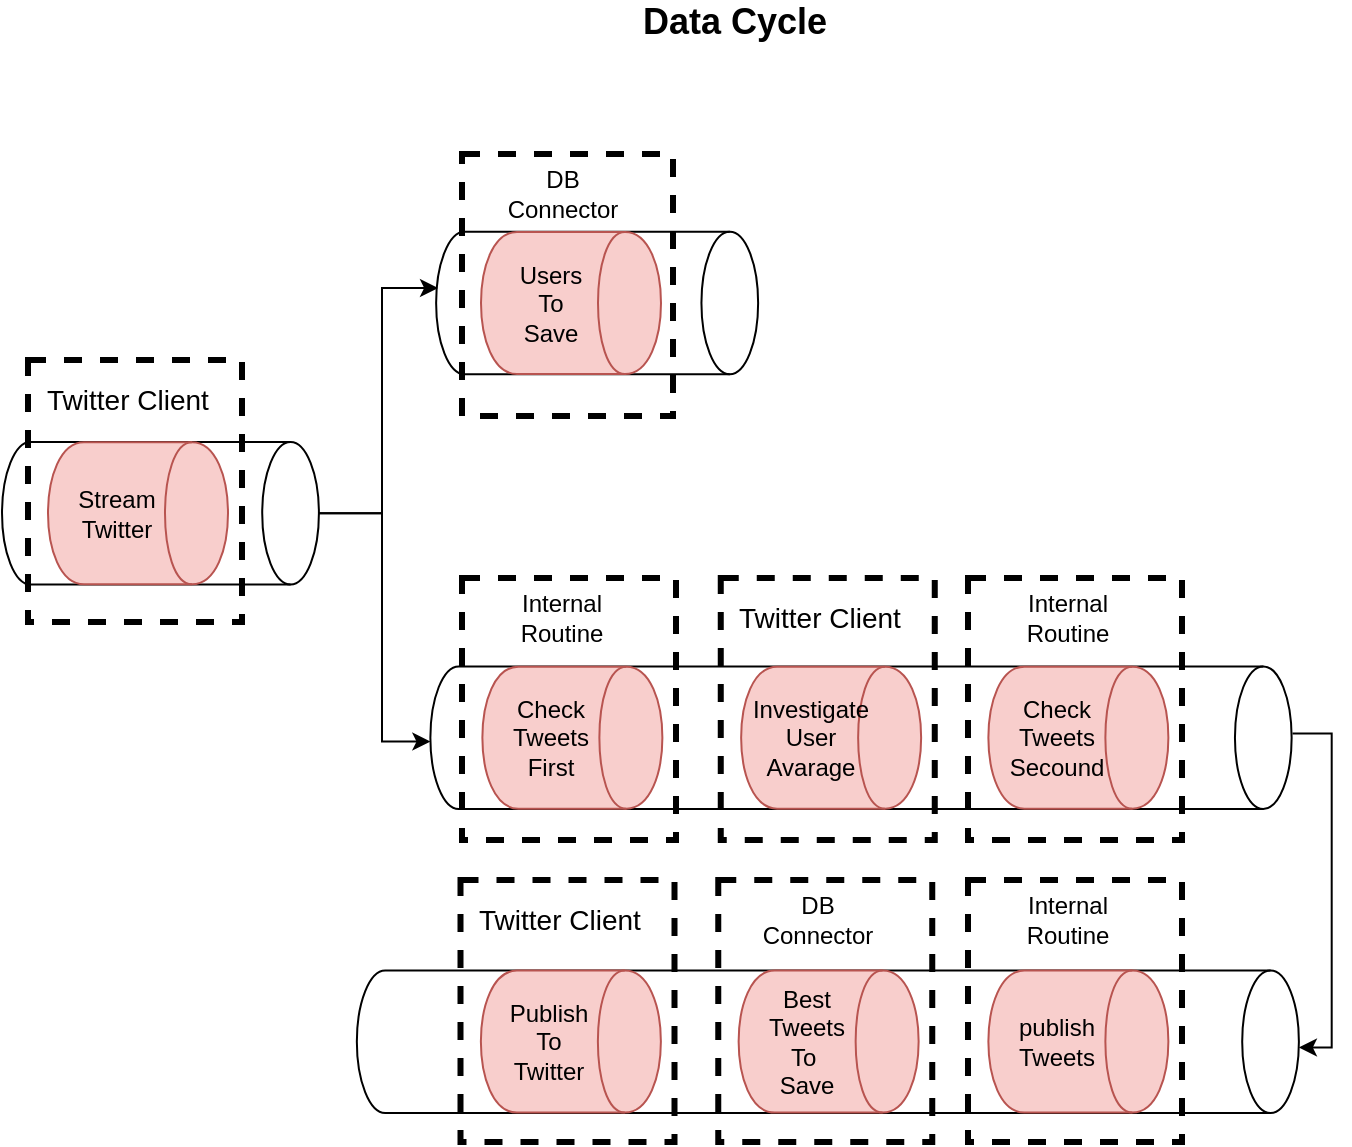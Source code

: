 <mxfile version="13.6.5" type="device"><diagram id="5jwYf7g-uYNUdPxT6oFx" name="Page-1"><mxGraphModel dx="1125" dy="639" grid="1" gridSize="10" guides="1" tooltips="1" connect="1" arrows="1" fold="1" page="1" pageScale="1" pageWidth="850" pageHeight="1100" math="0" shadow="0"><root><mxCell id="0"/><mxCell id="1" parent="0"/><mxCell id="2N1LofwMysvJKHvnCial-42" style="edgeStyle=orthogonalEdgeStyle;rounded=0;orthogonalLoop=1;jettySize=auto;html=1;entryX=0.541;entryY=0;entryDx=0;entryDy=0;entryPerimeter=0;exitX=0.471;exitY=-0.001;exitDx=0;exitDy=0;exitPerimeter=0;" edge="1" parent="1" source="2N1LofwMysvJKHvnCial-11" target="2N1LofwMysvJKHvnCial-40"><mxGeometry relative="1" as="geometry"/></mxCell><mxCell id="2N1LofwMysvJKHvnCial-11" value="" style="shape=cylinder2;whiteSpace=wrap;html=1;boundedLbl=1;backgroundOutline=1;size=14.172;rotation=90;" vertex="1" parent="1"><mxGeometry x="470.88" y="432.5" width="71.25" height="430.63" as="geometry"/></mxCell><mxCell id="2N1LofwMysvJKHvnCial-21" value="" style="group" vertex="1" connectable="0" parent="1"><mxGeometry x="307" y="568" width="107" height="131" as="geometry"/></mxCell><mxCell id="2N1LofwMysvJKHvnCial-22" value="" style="rounded=0;whiteSpace=wrap;html=1;dashed=1;fillColor=none;strokeWidth=3;" vertex="1" parent="2N1LofwMysvJKHvnCial-21"><mxGeometry width="107" height="131" as="geometry"/></mxCell><mxCell id="2N1LofwMysvJKHvnCial-23" value="&lt;div&gt;Internal&lt;/div&gt;&lt;div&gt;Routine&lt;br&gt;&lt;/div&gt;" style="text;html=1;strokeColor=none;fillColor=none;align=center;verticalAlign=middle;whiteSpace=wrap;rounded=0;" vertex="1" parent="2N1LofwMysvJKHvnCial-21"><mxGeometry x="5" y="10" width="90" height="20" as="geometry"/></mxCell><mxCell id="2N1LofwMysvJKHvnCial-8" value="" style="shape=cylinder2;whiteSpace=wrap;html=1;boundedLbl=1;backgroundOutline=1;size=14.172;rotation=90;" vertex="1" parent="1"><mxGeometry x="338.94" y="350" width="71.25" height="161" as="geometry"/></mxCell><mxCell id="2N1LofwMysvJKHvnCial-16" value="" style="group" vertex="1" connectable="0" parent="1"><mxGeometry x="307" y="365" width="105.5" height="131" as="geometry"/></mxCell><mxCell id="2N1LofwMysvJKHvnCial-14" value="" style="rounded=0;whiteSpace=wrap;html=1;dashed=1;fillColor=none;strokeWidth=3;" vertex="1" parent="2N1LofwMysvJKHvnCial-16"><mxGeometry y="-9" width="105.5" height="131" as="geometry"/></mxCell><mxCell id="2N1LofwMysvJKHvnCial-15" value="&lt;div&gt;DB&lt;/div&gt;&lt;div&gt;Connector&lt;br&gt;&lt;/div&gt;" style="text;html=1;strokeColor=none;fillColor=none;align=center;verticalAlign=middle;whiteSpace=wrap;rounded=0;" vertex="1" parent="2N1LofwMysvJKHvnCial-16"><mxGeometry x="5.916" y="1" width="88.738" height="20" as="geometry"/></mxCell><mxCell id="2N1LofwMysvJKHvnCial-10" value="" style="edgeStyle=orthogonalEdgeStyle;rounded=0;orthogonalLoop=1;jettySize=auto;html=1;entryX=0.395;entryY=0.994;entryDx=0;entryDy=0;entryPerimeter=0;" edge="1" parent="1" source="2N1LofwMysvJKHvnCial-4" target="2N1LofwMysvJKHvnCial-8"><mxGeometry relative="1" as="geometry"><Array as="points"><mxPoint x="267" y="536"/><mxPoint x="267" y="423"/></Array></mxGeometry></mxCell><mxCell id="2N1LofwMysvJKHvnCial-28" style="edgeStyle=orthogonalEdgeStyle;rounded=0;orthogonalLoop=1;jettySize=auto;html=1;entryX=0.528;entryY=1;entryDx=0;entryDy=0;entryPerimeter=0;" edge="1" parent="1" source="2N1LofwMysvJKHvnCial-4" target="2N1LofwMysvJKHvnCial-11"><mxGeometry relative="1" as="geometry"><Array as="points"><mxPoint x="267" y="536"/><mxPoint x="267" y="650"/></Array></mxGeometry></mxCell><mxCell id="2N1LofwMysvJKHvnCial-4" value="" style="shape=cylinder2;whiteSpace=wrap;html=1;boundedLbl=1;backgroundOutline=1;size=14.172;rotation=90;" vertex="1" parent="1"><mxGeometry x="120.61" y="456.4" width="71.25" height="158.44" as="geometry"/></mxCell><mxCell id="2N1LofwMysvJKHvnCial-1" value="" style="rounded=0;whiteSpace=wrap;html=1;dashed=1;fillColor=none;strokeWidth=3;" vertex="1" parent="1"><mxGeometry x="90" y="459" width="107" height="131" as="geometry"/></mxCell><mxCell id="OQ0SmV5X14LkfV_zuxIc-90" value="&lt;font style=&quot;font-size: 18px&quot;&gt;&lt;b&gt;Data Cycle&lt;/b&gt;&lt;/font&gt;" style="text;html=1;strokeColor=none;fillColor=none;align=center;verticalAlign=middle;whiteSpace=wrap;rounded=0;dashed=1;" parent="1" vertex="1"><mxGeometry x="386.25" y="280" width="115" height="20" as="geometry"/></mxCell><mxCell id="2N1LofwMysvJKHvnCial-2" value="&lt;font style=&quot;font-size: 14px&quot;&gt;Twitter Client&lt;/font&gt;" style="text;html=1;strokeColor=none;fillColor=none;align=center;verticalAlign=middle;whiteSpace=wrap;rounded=0;" vertex="1" parent="1"><mxGeometry x="95" y="469" width="90" height="20" as="geometry"/></mxCell><mxCell id="2N1LofwMysvJKHvnCial-6" value="&lt;div&gt;Stream&lt;/div&gt;&lt;div&gt;Twitter&lt;/div&gt;" style="shape=cylinder;whiteSpace=wrap;html=1;boundedLbl=1;backgroundOutline=1;direction=south;fillColor=#f8cecc;strokeColor=#b85450;" vertex="1" parent="1"><mxGeometry x="100" y="500.13" width="90" height="71" as="geometry"/></mxCell><mxCell id="2N1LofwMysvJKHvnCial-13" value="&lt;div&gt;Users&lt;/div&gt;&lt;div&gt;To&lt;/div&gt;&lt;div&gt;Save&lt;br&gt;&lt;/div&gt;" style="shape=cylinder;whiteSpace=wrap;html=1;boundedLbl=1;backgroundOutline=1;direction=south;fillColor=#f8cecc;strokeColor=#b85450;" vertex="1" parent="1"><mxGeometry x="316.5" y="395" width="90" height="71" as="geometry"/></mxCell><mxCell id="2N1LofwMysvJKHvnCial-20" value="&lt;div&gt;Check&lt;/div&gt;&lt;div&gt;Tweets&lt;/div&gt;&lt;div&gt;First&lt;br&gt;&lt;/div&gt;" style="shape=cylinder;whiteSpace=wrap;html=1;boundedLbl=1;backgroundOutline=1;direction=south;fillColor=#f8cecc;strokeColor=#b85450;" vertex="1" parent="1"><mxGeometry x="317.19" y="612.32" width="90" height="71" as="geometry"/></mxCell><mxCell id="2N1LofwMysvJKHvnCial-24" value="" style="group" vertex="1" connectable="0" parent="1"><mxGeometry x="436.38" y="568" width="107" height="131" as="geometry"/></mxCell><mxCell id="2N1LofwMysvJKHvnCial-25" value="" style="rounded=0;whiteSpace=wrap;html=1;dashed=1;fillColor=none;strokeWidth=3;" vertex="1" parent="2N1LofwMysvJKHvnCial-24"><mxGeometry width="107" height="131" as="geometry"/></mxCell><mxCell id="2N1LofwMysvJKHvnCial-26" value="&lt;font style=&quot;font-size: 14px&quot;&gt;Twitter Client&lt;/font&gt;" style="text;html=1;strokeColor=none;fillColor=none;align=center;verticalAlign=middle;whiteSpace=wrap;rounded=0;" vertex="1" parent="2N1LofwMysvJKHvnCial-24"><mxGeometry x="5" y="10" width="90" height="20" as="geometry"/></mxCell><mxCell id="2N1LofwMysvJKHvnCial-27" value="&lt;div&gt;Investigate&lt;/div&gt;&lt;div&gt;User&lt;/div&gt;&lt;div&gt;Avarage&lt;br&gt;&lt;/div&gt;" style="shape=cylinder;whiteSpace=wrap;html=1;boundedLbl=1;backgroundOutline=1;direction=south;fillColor=#f8cecc;strokeColor=#b85450;" vertex="1" parent="1"><mxGeometry x="446.57" y="612.32" width="90" height="71" as="geometry"/></mxCell><mxCell id="2N1LofwMysvJKHvnCial-32" value="&lt;div&gt;Check&lt;/div&gt;&lt;div&gt;Tweets&lt;/div&gt;&lt;div&gt;Secound&lt;br&gt;&lt;/div&gt;" style="shape=cylinder;whiteSpace=wrap;html=1;boundedLbl=1;backgroundOutline=1;direction=south;fillColor=#f8cecc;strokeColor=#b85450;" vertex="1" parent="1"><mxGeometry x="570.19" y="612.32" width="90" height="71" as="geometry"/></mxCell><mxCell id="2N1LofwMysvJKHvnCial-40" value="" style="shape=cylinder2;whiteSpace=wrap;html=1;boundedLbl=1;backgroundOutline=1;size=14.172;rotation=90;" vertex="1" parent="1"><mxGeometry x="454.31" y="564.31" width="71.25" height="471.02" as="geometry"/></mxCell><mxCell id="2N1LofwMysvJKHvnCial-44" value="" style="rounded=0;whiteSpace=wrap;html=1;dashed=1;fillColor=none;strokeWidth=3;" vertex="1" parent="1"><mxGeometry x="560" y="568" width="107" height="131" as="geometry"/></mxCell><mxCell id="2N1LofwMysvJKHvnCial-45" value="&lt;div&gt;Internal&lt;/div&gt;&lt;div&gt;Routine&lt;br&gt;&lt;/div&gt;" style="text;html=1;strokeColor=none;fillColor=none;align=center;verticalAlign=middle;whiteSpace=wrap;rounded=0;" vertex="1" parent="1"><mxGeometry x="565" y="578" width="90" height="20" as="geometry"/></mxCell><mxCell id="2N1LofwMysvJKHvnCial-50" value="" style="rounded=0;whiteSpace=wrap;html=1;dashed=1;fillColor=none;strokeWidth=3;" vertex="1" parent="1"><mxGeometry x="560" y="718.98" width="107" height="131" as="geometry"/></mxCell><mxCell id="2N1LofwMysvJKHvnCial-51" value="&lt;div&gt;Internal&lt;/div&gt;&lt;div&gt;Routine&lt;br&gt;&lt;/div&gt;" style="text;html=1;strokeColor=none;fillColor=none;align=center;verticalAlign=middle;whiteSpace=wrap;rounded=0;" vertex="1" parent="1"><mxGeometry x="565" y="728.98" width="90" height="20" as="geometry"/></mxCell><mxCell id="2N1LofwMysvJKHvnCial-52" value="&lt;div&gt;publish&lt;/div&gt;&lt;div&gt;Tweets&lt;br&gt;&lt;/div&gt;" style="shape=cylinder;whiteSpace=wrap;html=1;boundedLbl=1;backgroundOutline=1;direction=south;fillColor=#f8cecc;strokeColor=#b85450;" vertex="1" parent="1"><mxGeometry x="570.19" y="764.3" width="90" height="71" as="geometry"/></mxCell><mxCell id="2N1LofwMysvJKHvnCial-59" value="" style="rounded=0;whiteSpace=wrap;html=1;dashed=1;fillColor=none;strokeWidth=3;" vertex="1" parent="1"><mxGeometry x="435.13" y="718.98" width="107" height="131" as="geometry"/></mxCell><mxCell id="2N1LofwMysvJKHvnCial-60" value="&lt;div&gt;DB&lt;/div&gt;&lt;div&gt;Connector&lt;br&gt;&lt;/div&gt;" style="text;html=1;strokeColor=none;fillColor=none;align=center;verticalAlign=middle;whiteSpace=wrap;rounded=0;" vertex="1" parent="1"><mxGeometry x="440.13" y="728.98" width="90" height="20" as="geometry"/></mxCell><mxCell id="2N1LofwMysvJKHvnCial-61" value="&lt;div&gt;Best&lt;/div&gt;&lt;div&gt;Tweets&lt;/div&gt;&lt;div&gt;To&amp;nbsp;&lt;/div&gt;&lt;div&gt;Save&lt;br&gt;&lt;/div&gt;" style="shape=cylinder;whiteSpace=wrap;html=1;boundedLbl=1;backgroundOutline=1;direction=south;fillColor=#f8cecc;strokeColor=#b85450;" vertex="1" parent="1"><mxGeometry x="445.32" y="764.3" width="90" height="71" as="geometry"/></mxCell><mxCell id="2N1LofwMysvJKHvnCial-62" value="" style="rounded=0;whiteSpace=wrap;html=1;dashed=1;fillColor=none;strokeWidth=3;" vertex="1" parent="1"><mxGeometry x="306.25" y="718.98" width="107" height="131" as="geometry"/></mxCell><mxCell id="2N1LofwMysvJKHvnCial-63" value="&lt;font style=&quot;font-size: 14px&quot;&gt;Twitter Client&lt;/font&gt;" style="text;html=1;strokeColor=none;fillColor=none;align=center;verticalAlign=middle;whiteSpace=wrap;rounded=0;" vertex="1" parent="1"><mxGeometry x="311.25" y="728.98" width="90" height="20" as="geometry"/></mxCell><mxCell id="2N1LofwMysvJKHvnCial-64" value="&lt;div&gt;Publish&lt;/div&gt;&lt;div&gt;To&lt;/div&gt;&lt;div&gt;Twitter&lt;br&gt;&lt;/div&gt;" style="shape=cylinder;whiteSpace=wrap;html=1;boundedLbl=1;backgroundOutline=1;direction=south;fillColor=#f8cecc;strokeColor=#b85450;" vertex="1" parent="1"><mxGeometry x="316.44" y="764.3" width="90" height="71" as="geometry"/></mxCell></root></mxGraphModel></diagram></mxfile>